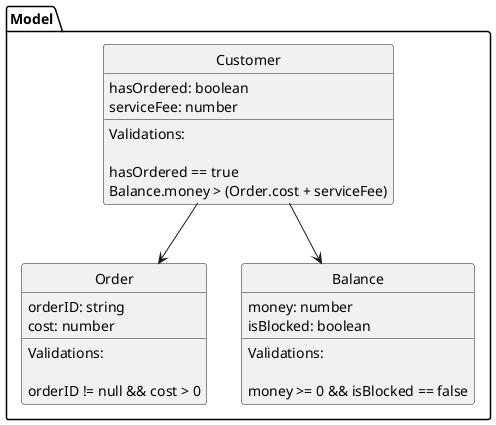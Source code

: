@startuml class
hide circle

package "Model" {
    class Customer{
    hasOrdered: boolean
    serviceFee: number

    {method} Validations:
    {method} 
    {method} hasOrdered == true
    {method} Balance.money > (Order.cost + serviceFee)
}

class "Order" {
    orderID: string
    cost: number

    {method} Validations:
    {method} 
    {method} orderID != null && cost > 0
}

class "Balance" {
    money: number
    isBlocked: boolean

    {method} Validations:
    {method} 
    {method} money >= 0 && isBlocked == false
}
}

Customer --> Order
Customer --> Balance
@enduml